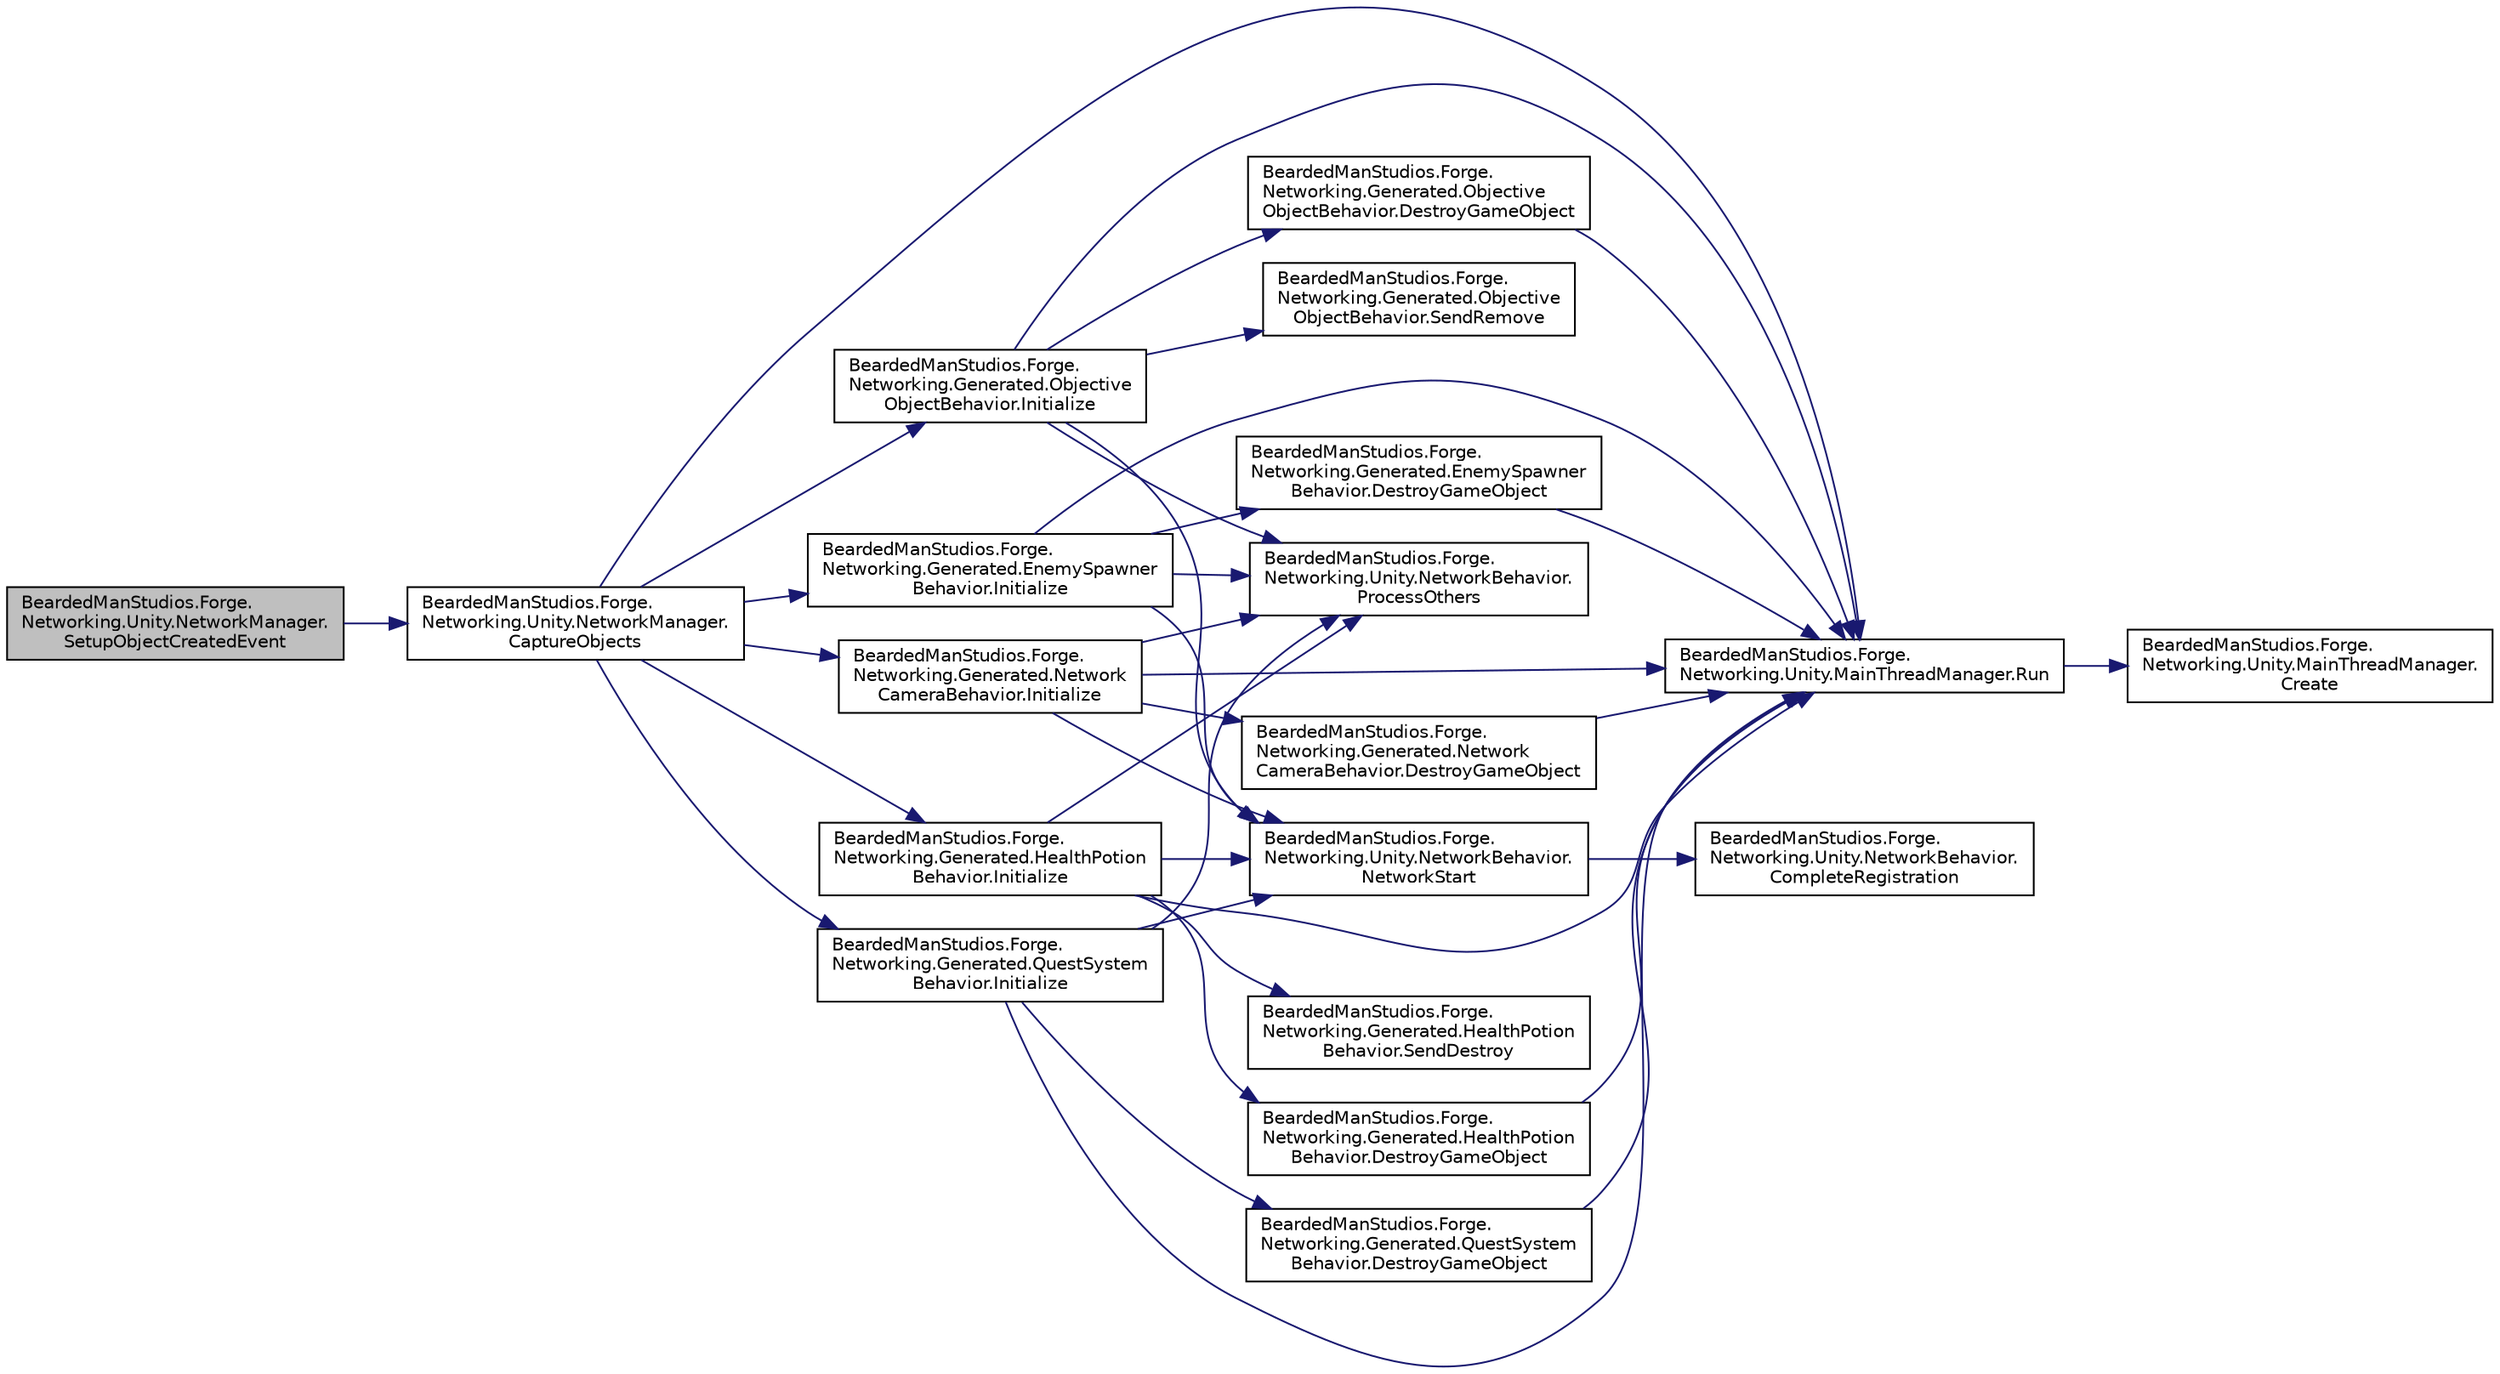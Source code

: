 digraph "BeardedManStudios.Forge.Networking.Unity.NetworkManager.SetupObjectCreatedEvent"
{
 // LATEX_PDF_SIZE
  edge [fontname="Helvetica",fontsize="10",labelfontname="Helvetica",labelfontsize="10"];
  node [fontname="Helvetica",fontsize="10",shape=record];
  rankdir="LR";
  Node279 [label="BeardedManStudios.Forge.\lNetworking.Unity.NetworkManager.\lSetupObjectCreatedEvent",height=0.2,width=0.4,color="black", fillcolor="grey75", style="filled", fontcolor="black",tooltip=" "];
  Node279 -> Node280 [color="midnightblue",fontsize="10",style="solid",fontname="Helvetica"];
  Node280 [label="BeardedManStudios.Forge.\lNetworking.Unity.NetworkManager.\lCaptureObjects",height=0.2,width=0.4,color="black", fillcolor="white", style="filled",URL="$class_bearded_man_studios_1_1_forge_1_1_networking_1_1_unity_1_1_network_manager.html#a4628cc1bbd3ef3b778e329eb96655960",tooltip=" "];
  Node280 -> Node281 [color="midnightblue",fontsize="10",style="solid",fontname="Helvetica"];
  Node281 [label="BeardedManStudios.Forge.\lNetworking.Unity.MainThreadManager.Run",height=0.2,width=0.4,color="black", fillcolor="white", style="filled",URL="$class_bearded_man_studios_1_1_forge_1_1_networking_1_1_unity_1_1_main_thread_manager.html#a7af2419cbe4e68c03830072a2fb535b8",tooltip="Add a function to the list of functions to call on the main thread via the Update function"];
  Node281 -> Node282 [color="midnightblue",fontsize="10",style="solid",fontname="Helvetica"];
  Node282 [label="BeardedManStudios.Forge.\lNetworking.Unity.MainThreadManager.\lCreate",height=0.2,width=0.4,color="black", fillcolor="white", style="filled",URL="$class_bearded_man_studios_1_1_forge_1_1_networking_1_1_unity_1_1_main_thread_manager.html#a1c20676eb649b3ce5d53a15f1d57c7e4",tooltip="This will create a main thread manager if one is not already created"];
  Node280 -> Node283 [color="midnightblue",fontsize="10",style="solid",fontname="Helvetica"];
  Node283 [label="BeardedManStudios.Forge.\lNetworking.Generated.EnemySpawner\lBehavior.Initialize",height=0.2,width=0.4,color="black", fillcolor="white", style="filled",URL="$class_bearded_man_studios_1_1_forge_1_1_networking_1_1_generated_1_1_enemy_spawner_behavior.html#aed221fb5efd3c96bfed0facebd896d09",tooltip=" "];
  Node283 -> Node284 [color="midnightblue",fontsize="10",style="solid",fontname="Helvetica"];
  Node284 [label="BeardedManStudios.Forge.\lNetworking.Generated.EnemySpawner\lBehavior.DestroyGameObject",height=0.2,width=0.4,color="black", fillcolor="white", style="filled",URL="$class_bearded_man_studios_1_1_forge_1_1_networking_1_1_generated_1_1_enemy_spawner_behavior.html#a210ee7a5f20770042be73fd848756ed5",tooltip=" "];
  Node284 -> Node281 [color="midnightblue",fontsize="10",style="solid",fontname="Helvetica"];
  Node283 -> Node285 [color="midnightblue",fontsize="10",style="solid",fontname="Helvetica"];
  Node285 [label="BeardedManStudios.Forge.\lNetworking.Unity.NetworkBehavior.\lProcessOthers",height=0.2,width=0.4,color="black", fillcolor="white", style="filled",URL="$class_bearded_man_studios_1_1_forge_1_1_networking_1_1_unity_1_1_network_behavior.html#a2ceaaf2ded90d5a010ee347c860d0b1f",tooltip=" "];
  Node283 -> Node281 [color="midnightblue",fontsize="10",style="solid",fontname="Helvetica"];
  Node283 -> Node286 [color="midnightblue",fontsize="10",style="solid",fontname="Helvetica"];
  Node286 [label="BeardedManStudios.Forge.\lNetworking.Unity.NetworkBehavior.\lNetworkStart",height=0.2,width=0.4,color="black", fillcolor="white", style="filled",URL="$class_bearded_man_studios_1_1_forge_1_1_networking_1_1_unity_1_1_network_behavior.html#a1882dec445bea7dd37bb67f5d004e757",tooltip=" "];
  Node286 -> Node287 [color="midnightblue",fontsize="10",style="solid",fontname="Helvetica"];
  Node287 [label="BeardedManStudios.Forge.\lNetworking.Unity.NetworkBehavior.\lCompleteRegistration",height=0.2,width=0.4,color="black", fillcolor="white", style="filled",URL="$class_bearded_man_studios_1_1_forge_1_1_networking_1_1_unity_1_1_network_behavior.html#a7f643955f4a6071446390d3678385eec",tooltip=" "];
  Node280 -> Node288 [color="midnightblue",fontsize="10",style="solid",fontname="Helvetica"];
  Node288 [label="BeardedManStudios.Forge.\lNetworking.Generated.HealthPotion\lBehavior.Initialize",height=0.2,width=0.4,color="black", fillcolor="white", style="filled",URL="$class_bearded_man_studios_1_1_forge_1_1_networking_1_1_generated_1_1_health_potion_behavior.html#a6f3fc4e16bdc76f7dee045af5ee6548a",tooltip=" "];
  Node288 -> Node289 [color="midnightblue",fontsize="10",style="solid",fontname="Helvetica"];
  Node289 [label="BeardedManStudios.Forge.\lNetworking.Generated.HealthPotion\lBehavior.SendDestroy",height=0.2,width=0.4,color="black", fillcolor="white", style="filled",URL="$class_bearded_man_studios_1_1_forge_1_1_networking_1_1_generated_1_1_health_potion_behavior.html#a6cfc4214ced5faf41ed01d9386ff24c1",tooltip="Arguments:"];
  Node288 -> Node290 [color="midnightblue",fontsize="10",style="solid",fontname="Helvetica"];
  Node290 [label="BeardedManStudios.Forge.\lNetworking.Generated.HealthPotion\lBehavior.DestroyGameObject",height=0.2,width=0.4,color="black", fillcolor="white", style="filled",URL="$class_bearded_man_studios_1_1_forge_1_1_networking_1_1_generated_1_1_health_potion_behavior.html#aa854040c0206642119d081d7366fd403",tooltip=" "];
  Node290 -> Node281 [color="midnightblue",fontsize="10",style="solid",fontname="Helvetica"];
  Node288 -> Node285 [color="midnightblue",fontsize="10",style="solid",fontname="Helvetica"];
  Node288 -> Node281 [color="midnightblue",fontsize="10",style="solid",fontname="Helvetica"];
  Node288 -> Node286 [color="midnightblue",fontsize="10",style="solid",fontname="Helvetica"];
  Node280 -> Node291 [color="midnightblue",fontsize="10",style="solid",fontname="Helvetica"];
  Node291 [label="BeardedManStudios.Forge.\lNetworking.Generated.Network\lCameraBehavior.Initialize",height=0.2,width=0.4,color="black", fillcolor="white", style="filled",URL="$class_bearded_man_studios_1_1_forge_1_1_networking_1_1_generated_1_1_network_camera_behavior.html#a68b41719a29018e0161be6b2f852b74c",tooltip=" "];
  Node291 -> Node292 [color="midnightblue",fontsize="10",style="solid",fontname="Helvetica"];
  Node292 [label="BeardedManStudios.Forge.\lNetworking.Generated.Network\lCameraBehavior.DestroyGameObject",height=0.2,width=0.4,color="black", fillcolor="white", style="filled",URL="$class_bearded_man_studios_1_1_forge_1_1_networking_1_1_generated_1_1_network_camera_behavior.html#a67ecafd4bda5a38cb2d25319108c68df",tooltip=" "];
  Node292 -> Node281 [color="midnightblue",fontsize="10",style="solid",fontname="Helvetica"];
  Node291 -> Node285 [color="midnightblue",fontsize="10",style="solid",fontname="Helvetica"];
  Node291 -> Node281 [color="midnightblue",fontsize="10",style="solid",fontname="Helvetica"];
  Node291 -> Node286 [color="midnightblue",fontsize="10",style="solid",fontname="Helvetica"];
  Node280 -> Node293 [color="midnightblue",fontsize="10",style="solid",fontname="Helvetica"];
  Node293 [label="BeardedManStudios.Forge.\lNetworking.Generated.Objective\lObjectBehavior.Initialize",height=0.2,width=0.4,color="black", fillcolor="white", style="filled",URL="$class_bearded_man_studios_1_1_forge_1_1_networking_1_1_generated_1_1_objective_object_behavior.html#a47a4a232a6b2e6eeec036074e3a46de7",tooltip=" "];
  Node293 -> Node294 [color="midnightblue",fontsize="10",style="solid",fontname="Helvetica"];
  Node294 [label="BeardedManStudios.Forge.\lNetworking.Generated.Objective\lObjectBehavior.SendRemove",height=0.2,width=0.4,color="black", fillcolor="white", style="filled",URL="$class_bearded_man_studios_1_1_forge_1_1_networking_1_1_generated_1_1_objective_object_behavior.html#af6b8f1c02f2eaf3f67373c1589553881",tooltip="Arguments:"];
  Node293 -> Node295 [color="midnightblue",fontsize="10",style="solid",fontname="Helvetica"];
  Node295 [label="BeardedManStudios.Forge.\lNetworking.Generated.Objective\lObjectBehavior.DestroyGameObject",height=0.2,width=0.4,color="black", fillcolor="white", style="filled",URL="$class_bearded_man_studios_1_1_forge_1_1_networking_1_1_generated_1_1_objective_object_behavior.html#a520b907db91793aab94a4be348664c04",tooltip=" "];
  Node295 -> Node281 [color="midnightblue",fontsize="10",style="solid",fontname="Helvetica"];
  Node293 -> Node285 [color="midnightblue",fontsize="10",style="solid",fontname="Helvetica"];
  Node293 -> Node281 [color="midnightblue",fontsize="10",style="solid",fontname="Helvetica"];
  Node293 -> Node286 [color="midnightblue",fontsize="10",style="solid",fontname="Helvetica"];
  Node280 -> Node296 [color="midnightblue",fontsize="10",style="solid",fontname="Helvetica"];
  Node296 [label="BeardedManStudios.Forge.\lNetworking.Generated.QuestSystem\lBehavior.Initialize",height=0.2,width=0.4,color="black", fillcolor="white", style="filled",URL="$class_bearded_man_studios_1_1_forge_1_1_networking_1_1_generated_1_1_quest_system_behavior.html#a8b320d7d7e7db1d712a2e297a57d9a26",tooltip=" "];
  Node296 -> Node297 [color="midnightblue",fontsize="10",style="solid",fontname="Helvetica"];
  Node297 [label="BeardedManStudios.Forge.\lNetworking.Generated.QuestSystem\lBehavior.DestroyGameObject",height=0.2,width=0.4,color="black", fillcolor="white", style="filled",URL="$class_bearded_man_studios_1_1_forge_1_1_networking_1_1_generated_1_1_quest_system_behavior.html#a5b2000b576e3d0e995d0bc99c7b643cc",tooltip=" "];
  Node297 -> Node281 [color="midnightblue",fontsize="10",style="solid",fontname="Helvetica"];
  Node296 -> Node285 [color="midnightblue",fontsize="10",style="solid",fontname="Helvetica"];
  Node296 -> Node281 [color="midnightblue",fontsize="10",style="solid",fontname="Helvetica"];
  Node296 -> Node286 [color="midnightblue",fontsize="10",style="solid",fontname="Helvetica"];
}

